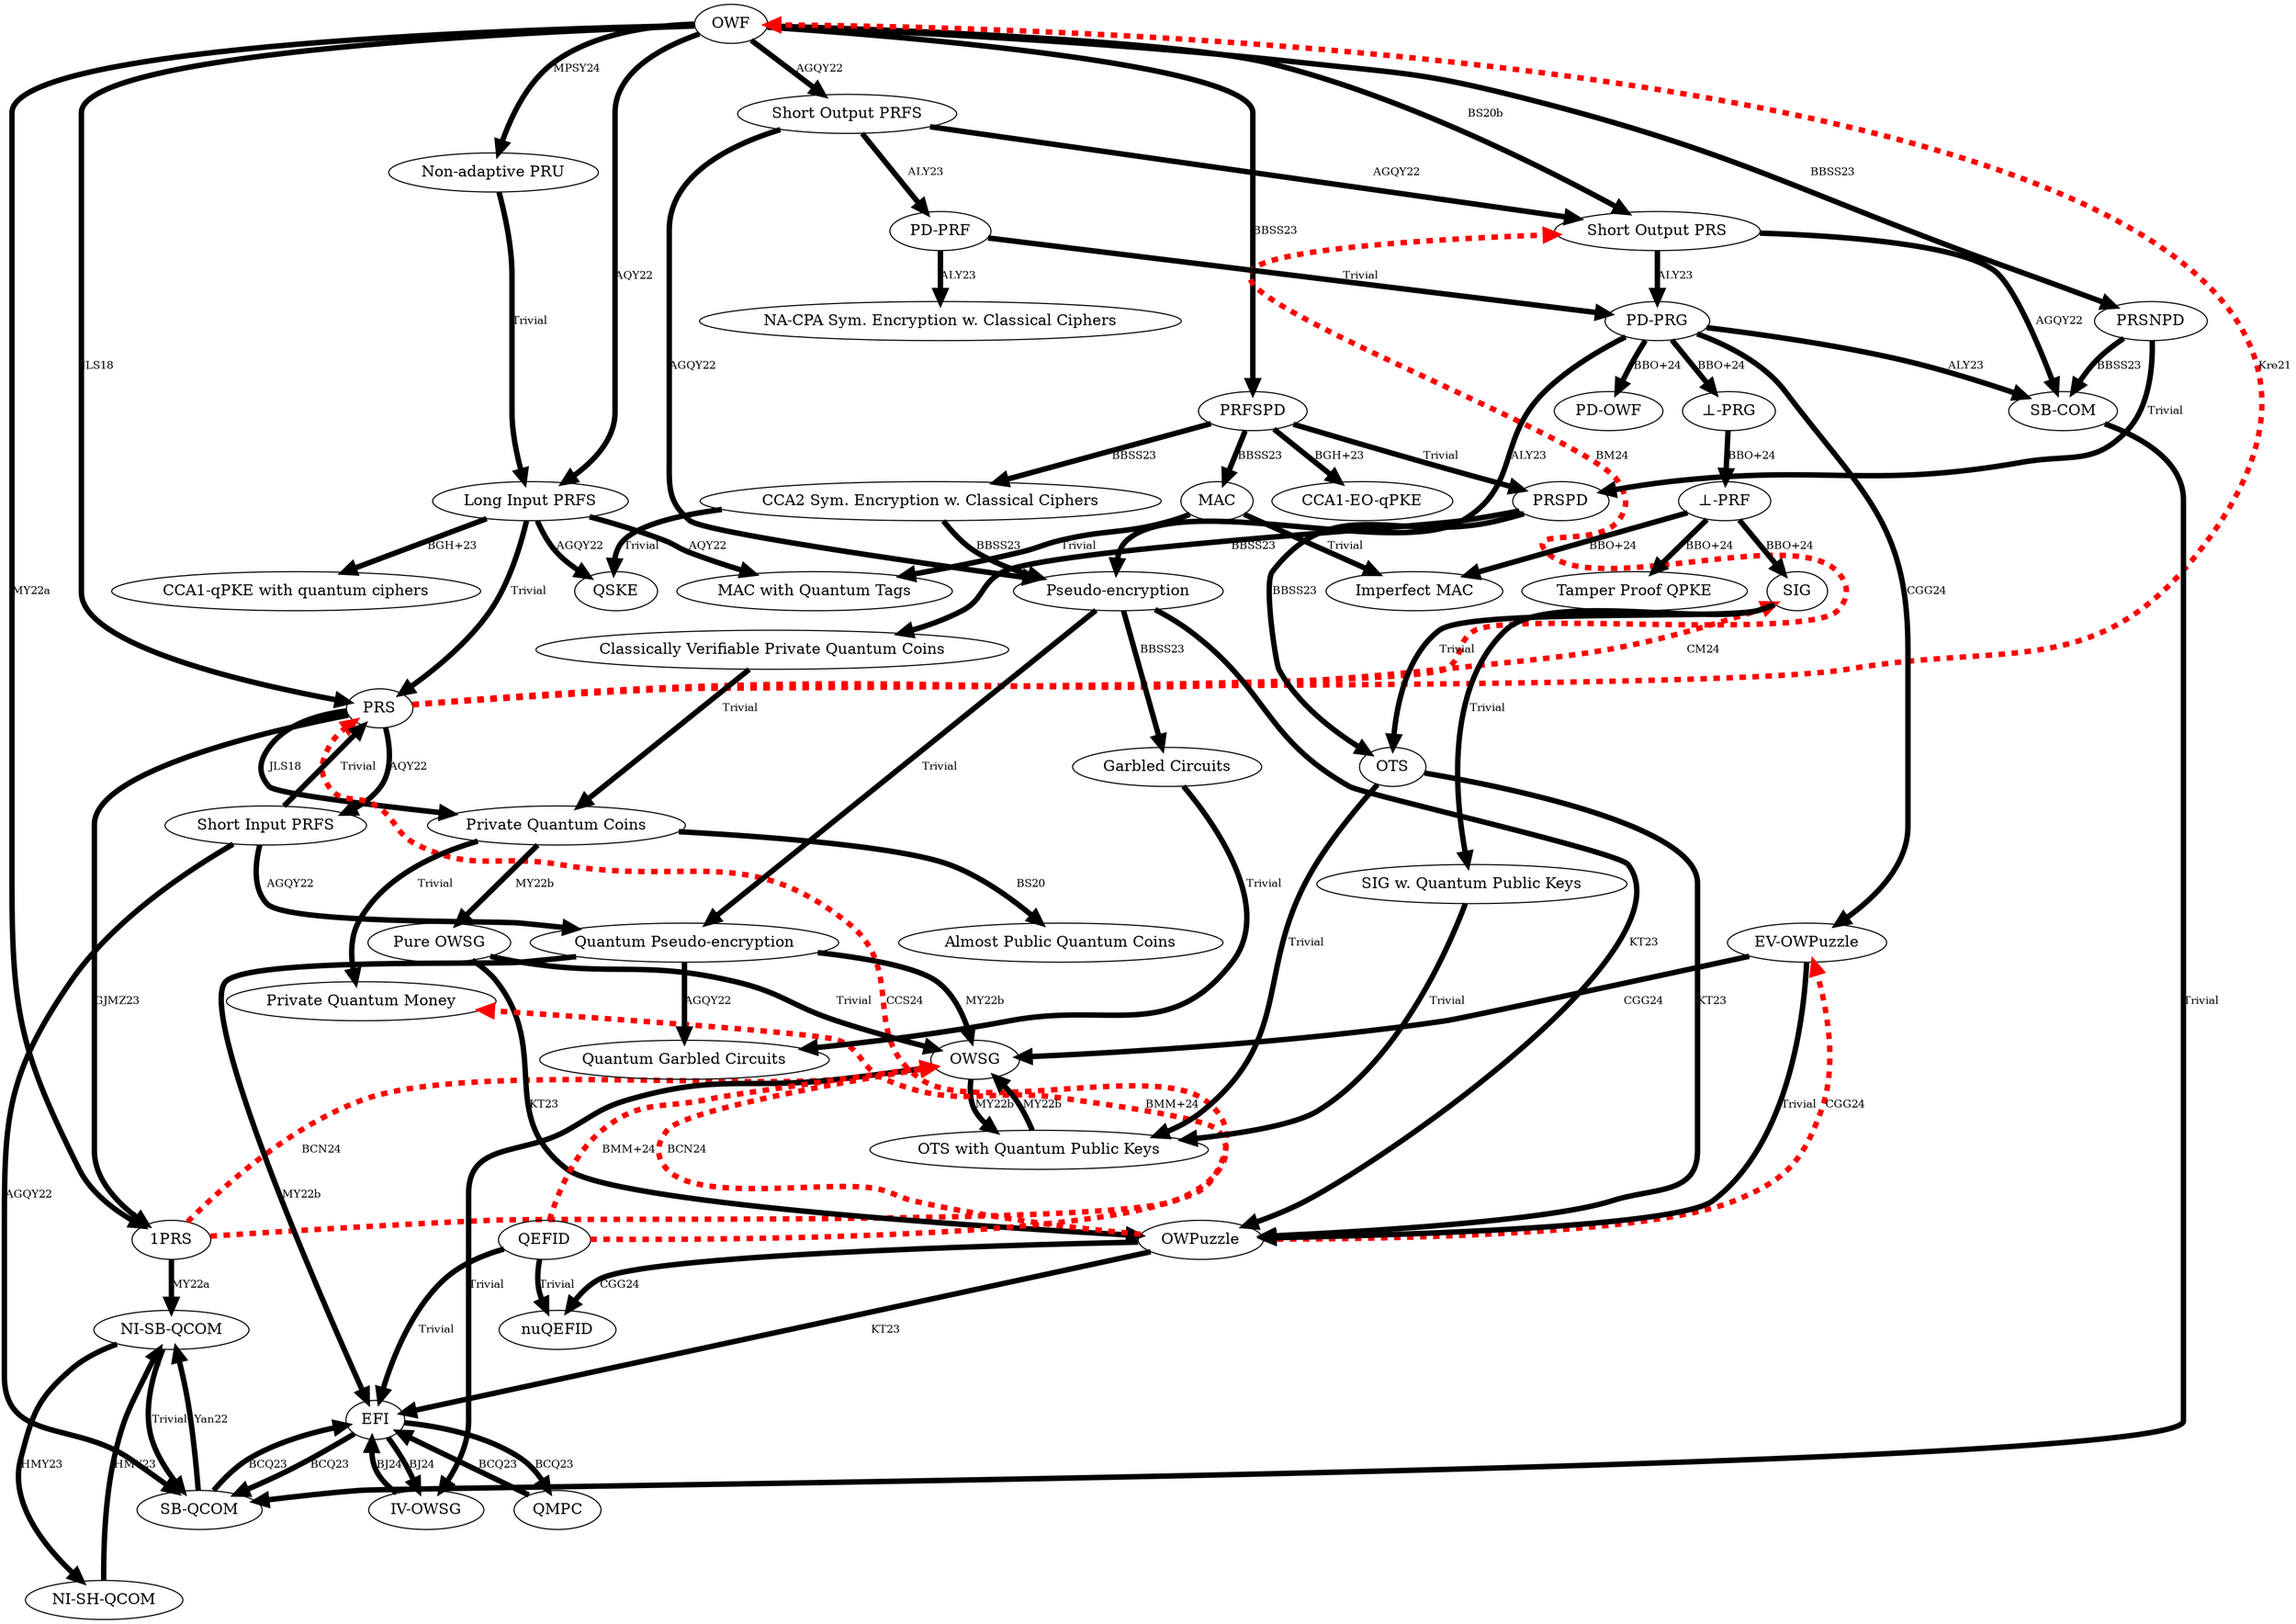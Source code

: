 //To generate the image files, run the following command (which, works on Mac, but hopefully in other systems):
// ./color_by_scc.sh


strict digraph microcrypt {
    edge [penwidth=5]

    ################## PRIMITIVES ##################
    OWF [tooltip="One-Way Function"];
    PRS [tooltip="Pseudorandom States with superlogarithmic outputs size"];
    "1PRS" [tooltip="Single-copy PRS, with m>(1+epsilon)n, for some fixed epsilon, for key-length n and output size m."];
    PRSPD [tooltip="Pseudorandom States with Proofs of Destruction"];
    PRSNPD [tooltip="Pseudorandom States with Nice Proofs of Destruction"];
    "Short Input PRFS" [tooltip="Short Input Pseudorandom Function-like States with selective security. The input size needs to be Theta(log(n)) qubits."];
    "Long Input PRFS" [tooltip="Long Input Pseudorandom Function-like States. The input size needs to be omega(log(n)) qubits."];
    PRFSPD [tooltip="Long Input Pseudorandom Function-like States with Proofs of Destruction"];
    "Short Output PRS" [tooltip="Short Output Pseudorandom States. The output state needs to have c*log(n) qubits for some large enough c."];
    "Short Output PRFS" [tooltip="Short Output Pseudorandom Function-Like States. The output state needs to have Theta(log(n)) qubits."];
    OWSG [tooltip="(Mixed) One-way States Generator"];
    "IV-OWSG" [tooltip="(Mixed) Inefficiently Verifiable One-way States Generator"];
    "Pure OWSG" [tooltip="Pure One-way States Generator"];
    EFI [tooltip="Efficiently samplable, statistically Far but computationally Indistinguishable pairs of mixed quantum states"];
    QEFID [tooltip="Quantum Efficiently samplable, statistically Far but computationally Indistinguishable Distributions"];
    nuQEFID [tooltip="Non-Uniform Quantum Efficiently samplable, statistically Far but computationally Indistinguishable Distributions"];

    "PD-PRG" [tooltip="Pseudodeterministic Quantum Pseudorandom Generator"];
    "PD-PRF" [tooltip="Pseudodeterministic Quantum Pseudorandom Function"];
    "PD-OWF" [tooltip="Pseudodeterministic Quantum One-Way Function"];
    "Non-adaptive PRU" [tooltip="Non-adaptive Long Input Pseudorandom Unitaries"];
    "⊥-PRG" [tooltip="⊥-PRG (a quantum PRG with a recognizable abort)"];
    "⊥-PRF" [tooltip="⊥-PRF (a quantum PRF with a recognizable abort)"];
    OWPuzzle [tooltip="(Inefficiently Verifiable) One-Way Puzzle"];
    "EV-OWPuzzle" [tooltip="Efficiently Verifiable One-Way Puzzle"];
    "Private Quantum Coins" [tooltip="Private Quantum Coins"];
    "Private Quantum Money" [tooltip="Private Quantum Money"];

    "Almost Public Quantum Coins" [tooltip="Almost Public Quantum Coins"];
    "Classically Verifiable Private Quantum Coins" [tooltip="Classically Verifiable Private Quantum Coins"];
    "Tamper Proof QPKE" [tooltip="Tamper Proof CPA PKE with quantum public keys and classical ciphers"];
    "CCA1-EO-qPKE" [tooltip="Reusable CCA1 Encryption Scheme with Quantum Public-Keys and Classical Ciphers"];
    "CCA1-qPKE with quantum ciphers" [tooltip="Non-reusable CCA1 Encryption Scheme with Quantum Public-Keys and Quantum Ciphers"];
    "SB-QCOM" [tooltip="Computationally Hiding Statistically Binding Quantum Bit Commitments"];
    "NI-SB-QCOM" [tooltip="Non-Interactive Computationally Hiding Statistically Binding Quantum Bit Commitments"];
    "NI-SH-QCOM" [tooltip="Non-Interactive Statistically Hiding Computationally Binding Quantum Bit Commitments"];
    "OTS with Quantum Public Keys" [tooltip="One-time Signatures with Quantum Public Keys"];
    QMPC [tooltip="Quantum MPC for P/poly with Dishonest Majority"];
    "Quantum Pseudo-encryption" [tooltip="Pseudo-encryption With Quantum Ciphers"];
    "Pseudo-encryption" [tooltip="Pseudo-encryption with Classical Ciphers"];
    QSKE [tooltip="Selective CPA Symmetric Encryption with Quantum Ciphers"];
    "Quantum Garbled Circuits" [tooltip="Quantum Garbled Circuits for P/poly"];
    "MAC with Quantum Tags" [tooltip="Reusable (Non-CMA) Length Restricted MAC with Quantum Tags"];
    "CCA2 Sym. Encryption w. Classical Ciphers" [tooltip="CCA2 Symmetric Encryption with Classical Ciphers"];
    MAC [tooltip="Length Restricted CMA MAC with Classical Tags"];
    "Imperfect MAC" [tooltip="Imperfect CMA MAC with Classical Tags"];
    "SB-COM" [tooltip="Statistically Binding Computationally Hiding Bit Commitments with Classical Communication"];
    "Garbled Circuits" [tooltip="Classical Garbled Circuits for P/poly"];
    OTS [tooltip="One-time Signature with a Classical Public-Key"];
    "NA-CPA Sym. Encryption w. Classical Ciphers" [tooltip="Non-adaptive CPA Symmetric Encryption with Classical Ciphers"];
    SIG [tooltip="Chosen Plaintext Attack Secure Digital Signature with imperfect completeness"];


    ################## IMPLICATIONS ##################
    edge [fontsize="10"]

    ###Trivial implications###
    edge [label="Trivial" tooltip="Trivial." URL=""]
    
    "Non-adaptive PRU" -> "Long Input PRFS"; // TRV
    "Long Input PRFS" -> PRS; // TRV

    "Pure OWSG" -> OWSG; // TRV
    "Short Input PRFS" -> PRS; // TRV

    "SB-COM" -> "SB-QCOM"; // TRV
    
    "NI-SB-QCOM" -> "SB-QCOM"; // TRV
    "SIG w. Quantum Public Keys" -> "OTS with Quantum Public Keys"; // TRV

    "PD-PRF" -> "PD-PRG"; // TRV
    "Private Quantum Coins" -> "Private Quantum Money"; // TRV
    SIG -> OTS; // TRV


    PRSNPD -> PRSPD; // TRV
    PRFSPD -> PRSPD; // TRV
    QEFID -> nuQEFID; // TRV
    QEFID -> EFI; // TRV
    "Classically Verifiable Private Quantum Coins" -> "Private Quantum Coins"; // TRV
    MAC -> "MAC with Quantum Tags"; // TRV
    MAC -> "Imperfect MAC"; // TRV
    "Pseudo-encryption" -> "Quantum Pseudo-encryption"; // TRV
    "CCA2 Sym. Encryption w. Classical Ciphers" -> QSKE; // TRV
    "Garbled Circuits" -> "Quantum Garbled Circuits"; // TRV
    OTS -> "OTS with Quantum Public Keys"; // TRV
    SIG -> "SIG w. Quantum Public Keys"; // TRV
    "EV-OWPuzzle" -> OWPuzzle; // CGG24 for definitions
    OWSG -> "IV-OWSG"; // TRV
    ###Non-Trivial implications###


    edge [label="AGQY22" tooltip="Ananth,  Gulati, Qian and Yuen.\n Pseudorandom (Function-Like) Quantum State Generators: New Definitions and Applications.\n TCC'22. " URL="https://link.springer.com/chapter/10.1007/978-3-031-22318-1_9"]
    OWF -> "Short Output PRFS"; // AGQY22
    "Short Output PRFS" -> "Short Output PRS"; // AGQY22
    "Short Output PRS" -> "SB-COM"; // AGQY22
    "Short Input PRFS" -> "SB-QCOM"; // AGQY22
    "Short Input PRFS" -> "Quantum Pseudo-encryption"; // AGQY22
    "Quantum Pseudo-encryption" -> "Quantum Garbled Circuits"; // AGQY22
    "Long Input PRFS" -> QSKE; // AGQY22
    "Short Output PRFS" -> "Pseudo-encryption"; // AGQY22
    
    edge [label="ALY23" tooltip="Ananth,  Lin and Yuen.\n Pseudorandom Strings from Pseudorandom Quantum States.\n IACR eprint, 2023. " URL="https://eprint.iacr.org/2023/904"]
    "Short Output PRFS" -> "PD-PRF"; // ALY23
    "Short Output PRS" -> "PD-PRG"; // ALY23
    "PD-PRG" -> "SB-COM"; // ALY23
    "PD-PRG" -> "Pseudo-encryption"; // ALY23
    "PD-PRF" -> "NA-CPA Sym. Encryption w. Classical Ciphers"; // ALY23

    edge [label="AQY22" tooltip="Ananth, Qian and Yuen.\n Cryptography from Pseudorandom Quantum States.\n Crypto'22. " URL="https://link.springer.com/chapter/10.1007/978-3-031-15802-5_8"]
    OWF -> "Long Input PRFS"; // AQY22
    PRS -> "Short Input PRFS"; // AQY22
    "Long Input PRFS" -> "MAC with Quantum Tags"; // AQY22
    
    edge [label="BBO+24" tooltip="Barhoush, Behera, Ozer, Salvail and Sattath.\n Signatures From Pseudorandom States via ⊥-PRFs.\n arXiv, 2024. " URL="https://arxiv.org/abs/2311.00847"]
    "PD-PRG" -> "PD-OWF"; // BBO+24
    "PD-PRG" -> "⊥-PRG"; // BBO+24
    "⊥-PRG" -> "⊥-PRF"; // BBO+24
    "⊥-PRF" -> SIG; // BBO+24
    "⊥-PRF" -> "Imperfect MAC"; // BBO+24
    "⊥-PRF" -> "Tamper Proof QPKE"; // BBO+24

    edge [label="BBSS23" tooltip="Behera, Brakerski, Sattath and Shmueli.\n Pseudorandomness with Proof of Destruction and Applications.\n IACR eprint, 2023. " URL="https://eprint.iacr.org/2023/543"]
    OWF -> PRSNPD; // BBSS23
    OWF -> PRFSPD; // BBSS23
    PRFSPD -> "CCA2 Sym. Encryption w. Classical Ciphers"; // BBSS23
    PRFSPD -> MAC; // BBSS23
    PRSNPD -> "SB-COM"; // BBSS23
    "CCA2 Sym. Encryption w. Classical Ciphers" -> "Pseudo-encryption"; // BBSS23
    PRSPD -> "Classically Verifiable Private Quantum Coins"; // BBSS23
    PRSPD -> OTS; // BBSS23
    "Pseudo-encryption" -> "Garbled Circuits"; // BBSS23

    edge [label="BCQ23" tooltip="Brakerski, Canetti, and Qian.\n On the computational hardness needed for quantum cryptography.\n ITCS'23. " URL="https://doi.org/10.4230/LIPIcs.ITCS.2023.24"]
     "SB-QCOM" -> EFI; // BCQ23
    EFI -> "SB-QCOM"; // BCQ23
    QMPC -> EFI; // BCQ23
    EFI -> QMPC; // BCQ23

    
    edge [label="BS20" tooltip="Behera and Sattath.\n Almost Public Coins.\n QIP'21. " URL="https://arxiv.org/abs/2002.12438"]
    "Private Quantum Coins" -> "Almost Public Quantum Coins"; // BS20

    edge [label="BS20b" tooltip="Brakerski and Shmueli.\n Scalable Pseudorandom Quantum States.\n CRYPTO'20. " URL="https://doi.org/10.1007/978-3-030-56880-1_15"]
    OWF -> "Short Output PRS"; // BS20b

    edge [label="BGH+23" tooltip="Barooti, Grilo, Huguenin-Dumittan, Malavolta, Sattath, and Vu.\n Public-Key Encryption with Quantum Keys.\n IACR eprint, 2023. " URL="https://eprint.iacr.org/2023/877"]
    PRFSPD -> "CCA1-EO-qPKE"; // BGH+23
    "Long Input PRFS" -> "CCA1-qPKE with quantum ciphers"; // BGH+23

    edge [label="GJMZ23" tooltip="Gunn, Ju, Ma, Zhandry.\n Commitments to Quantum States.\n STOC'23. " URL="https://dl.acm.org/doi/10.1145/3564246.3585198"]
    PRS -> "1PRS"; // GJMZ23

    edge [label="HMY23" tooltip="Hhan, Morimae, and Yamakawa.\n From the Hardness of Detecting Superpositions to Cryptography: Quantum Public Key Encryption and Commitments.\n EUROCRYPT'23. " URL="https://doi.org/10.1007/978-3-031-30545-0_22"]
    "NI-SB-QCOM" -> "NI-SH-QCOM"; // HMY23
    "NI-SH-QCOM" -> "NI-SB-QCOM"; // HMY23
    
    edge [label="JLS18" tooltip="Ji, Liu and Song.\n Pseudorandom quantum states.\n CRYPTO18. " URL="https://link.springer.com/chapter/10.1007/978-3-319-96878-0_5"]
    OWF -> PRS; // JLS18
    PRS -> "Private Quantum Coins"; // JLS18

    edge [label="KT23" tooltip="Khurana and Tomer.\n Commitments from Quantum One-Wayness.\n arXiv, 2024. " URL="https://arxiv.org/abs/2310.11526"]
    "Pure OWSG" -> OWPuzzle; // KT23
    OWPuzzle -> EFI; // KT23
    "Pseudo-encryption" -> OWPuzzle; // KT23
    OTS -> OWPuzzle; // KT23

    edge [label="MPSY24" tooltip="Metger, Poremba, Sinha and Yuen.\n Pseudorandom unitaries with non-adaptive security.\n IACR eprint, 2024. " URL="https://eprint.iacr.org/2024/302"]
    OWF -> "Non-adaptive PRU"; // MPSY24

    edge [label="MY22a" tooltip="Morimae and Yamakawa.\n Quantum Commitments and Signatures Without One-Way Function.\n CRYPTO'22. " URL="https://link.springer.com/chapter/10.1007/978-3-031-15802-5_10"]
    OWF -> "1PRS"; // MY22a
    "1PRS" -> "NI-SB-QCOM"; // MY22a

    edge [label="MY22b" tooltip="Morimae and Yamakawa.\n One-Wayness in Quantum Cryptography.\n IACR eprint, 2022. " URL="https://eprint.iacr.org/2022/1336"]
    "Private Quantum Coins" -> "Pure OWSG"; // MY22b
    "Quantum Pseudo-encryption" -> OWSG; // MY22b
    "Quantum Pseudo-encryption" -> EFI; // MY22b
    OWSG -> "OTS with Quantum Public Keys"; // MY22b
    "OTS with Quantum Public Keys" -> OWSG; // MY22b

    edge [label="Yan22" tooltip="Jun Yan.\n General Properties of Quantum Bit Commitments.\n ASIACRYPT'22 . " URL="https://link.springer.com/chapter/10.1007/978-3-031-22972-5_22"]
    "SB-QCOM" -> "NI-SB-QCOM"; // Yan22

    edge [label="CGG24" tooltip="Chung, Goldin and Gray.\n On Central Primitives for Quantum Cryptography with Classical Communication.\n CRYPTO'24." URL="https://doi.org/10.1007/978-3-031-68394-7_8"]
    "EV-OWPuzzle" -> "OWSG"; // CGG24
    OWPuzzle->nuQEFID; // CGG24. Corollary 14
    "PD-PRG" -> "EV-OWPuzzle"; // CGG24. Theorem 17

    edge [label="BJ24" tooltip="Batra and Jain.\n Commitments are equivalent to statistically-verifiable one-way state generators.\n arXiv, 2024. " URL="https://arxiv.org/abs/2404.03220"]    
    "IV-OWSG" -> EFI; // BJ24
    EFI -> "IV-OWSG"; // BJ24

    // Add edges based on IMPLIES commands
    
     
    edge [label="" tooltip="" URL=""]
    
 
   
  
    //################################################# Separations.######################################
    // Separations MUST appear at the end. The script color_by_scc.sh removes all the separation, in order to compute the strongly connected components. If it won't be at the very end, the script won't work correctly.

    // Separation of the form B cannot be constructed from A (A is separated from B) should be added as A->B;
   
    edge [constraint=false style=dashed color="red"]
    edge [label="Kre21" tooltip="Kretschmer.\n Quantum Pseudorandomness and Classical Complexity.\n TQC21. " URL="https://drops.dagstuhl.de/opus/volltexte/2021/13997"]
    PRS->OWF ;

    edge [label="BM24" tooltip="Bouaziz-Ermann and Muguruza.\n Quantum Pseudorandomness Cannot Be Shrunk In a Black-Box Way.\n IACR eprint, 2024. " URL="https://eprint.iacr.org/2024/291"]
    PRS->"Short Output PRS";

    edge [label="CCS24" tooltip="Chen, Coladangelo and Sattath.\n The power of a single Haar random state: constructing and separating quantum pseudorandomness.\n arXiv, 2024. " URL="https://arxiv.org/abs/2404.03295"]
    "1PRS"->PRS;

    edge [label="CM24" tooltip="Coladangelo and Mutreja.\n On black-box separations of quantum digital signatures from pseudorandom states.\n arXiv, 2024. " URL="https://arxiv.org/abs/2402.08194"]
    PRS->SIG;

    edge [label="CGG24" tooltip="Chung, Goldin and Gray.\n On Central Primitives for Quantum Cryptography with Classical Communication.\n CRYPTO'24." URL="https://doi.org/10.1007/978-3-031-68394-7_8"]
    OWPuzzle->"EV-OWPuzzle"; // CGG24 Theorem 20

    edge [label="BMM+24" tooltip="Behera,  Malavolta, Morimae, Mour and Yamakawa.\n A New World in the Depths of Microcrypt: Separating OWSGs and Quantum Money from QEFID.\n arXiv, 2024." URL="https://arxiv.org/abs/2410.03453"]
    QEFID->OWSG; // BMM+24 Thm 1.1
    QEFID->"Private Quantum Money"; // BMM+24 Thm 1.5

    edge [label="BCN24" tooltip="Bostanci, Chen, and Nehoran.\n Oracle Separation Between Quantum Commitments and Quantum One-wayness.\n arXiv, 2024." URL="https://eprint.iacr.org/2024/1568"]
    "1PRS"->OWSG; // BCN24
    OWPuzzle->OWSG; // BCN24

    // To make sure that the nodes are from strongest to weakest, we add an inisible edge for each separation (if the other direction is not known)
    edge[style=invis constraint=true]
    //Not included because such an edge exists: OWF->PRS;
    SIG->PRS;
    "Short Output PRS" -> PRS;
    OWSG -> QEFID; // BMM+24 Thm 1.1
    "OTS with Quantum Public Keys" -> QEFID; // BMM+24 Thm 1.1
    "Private Quantum Money" -> QEFID; // BMM+24 Thm 1.5
    OWSG -> "1PRS"; // BCN24
    "OTS with Quantum Public Keys" -> "1PRS"; // BCN24
    OWSG -> OWPuzzle; // BCN24
    "OTS with Quantum Public Keys" -> OWPuzzle; // BCN24
    EFI -> "NI-SB-QCOM"; // To put them on the same level
    "NI-SB-QCOM" -> EFI; // To put them on the same level
    "SB-QCOM" -> "NI-SH-QCOM"; // To put them on the same level
    "NI-SH-QCOM" -> "SB-QCOM"; // To put them on the same level
   
}